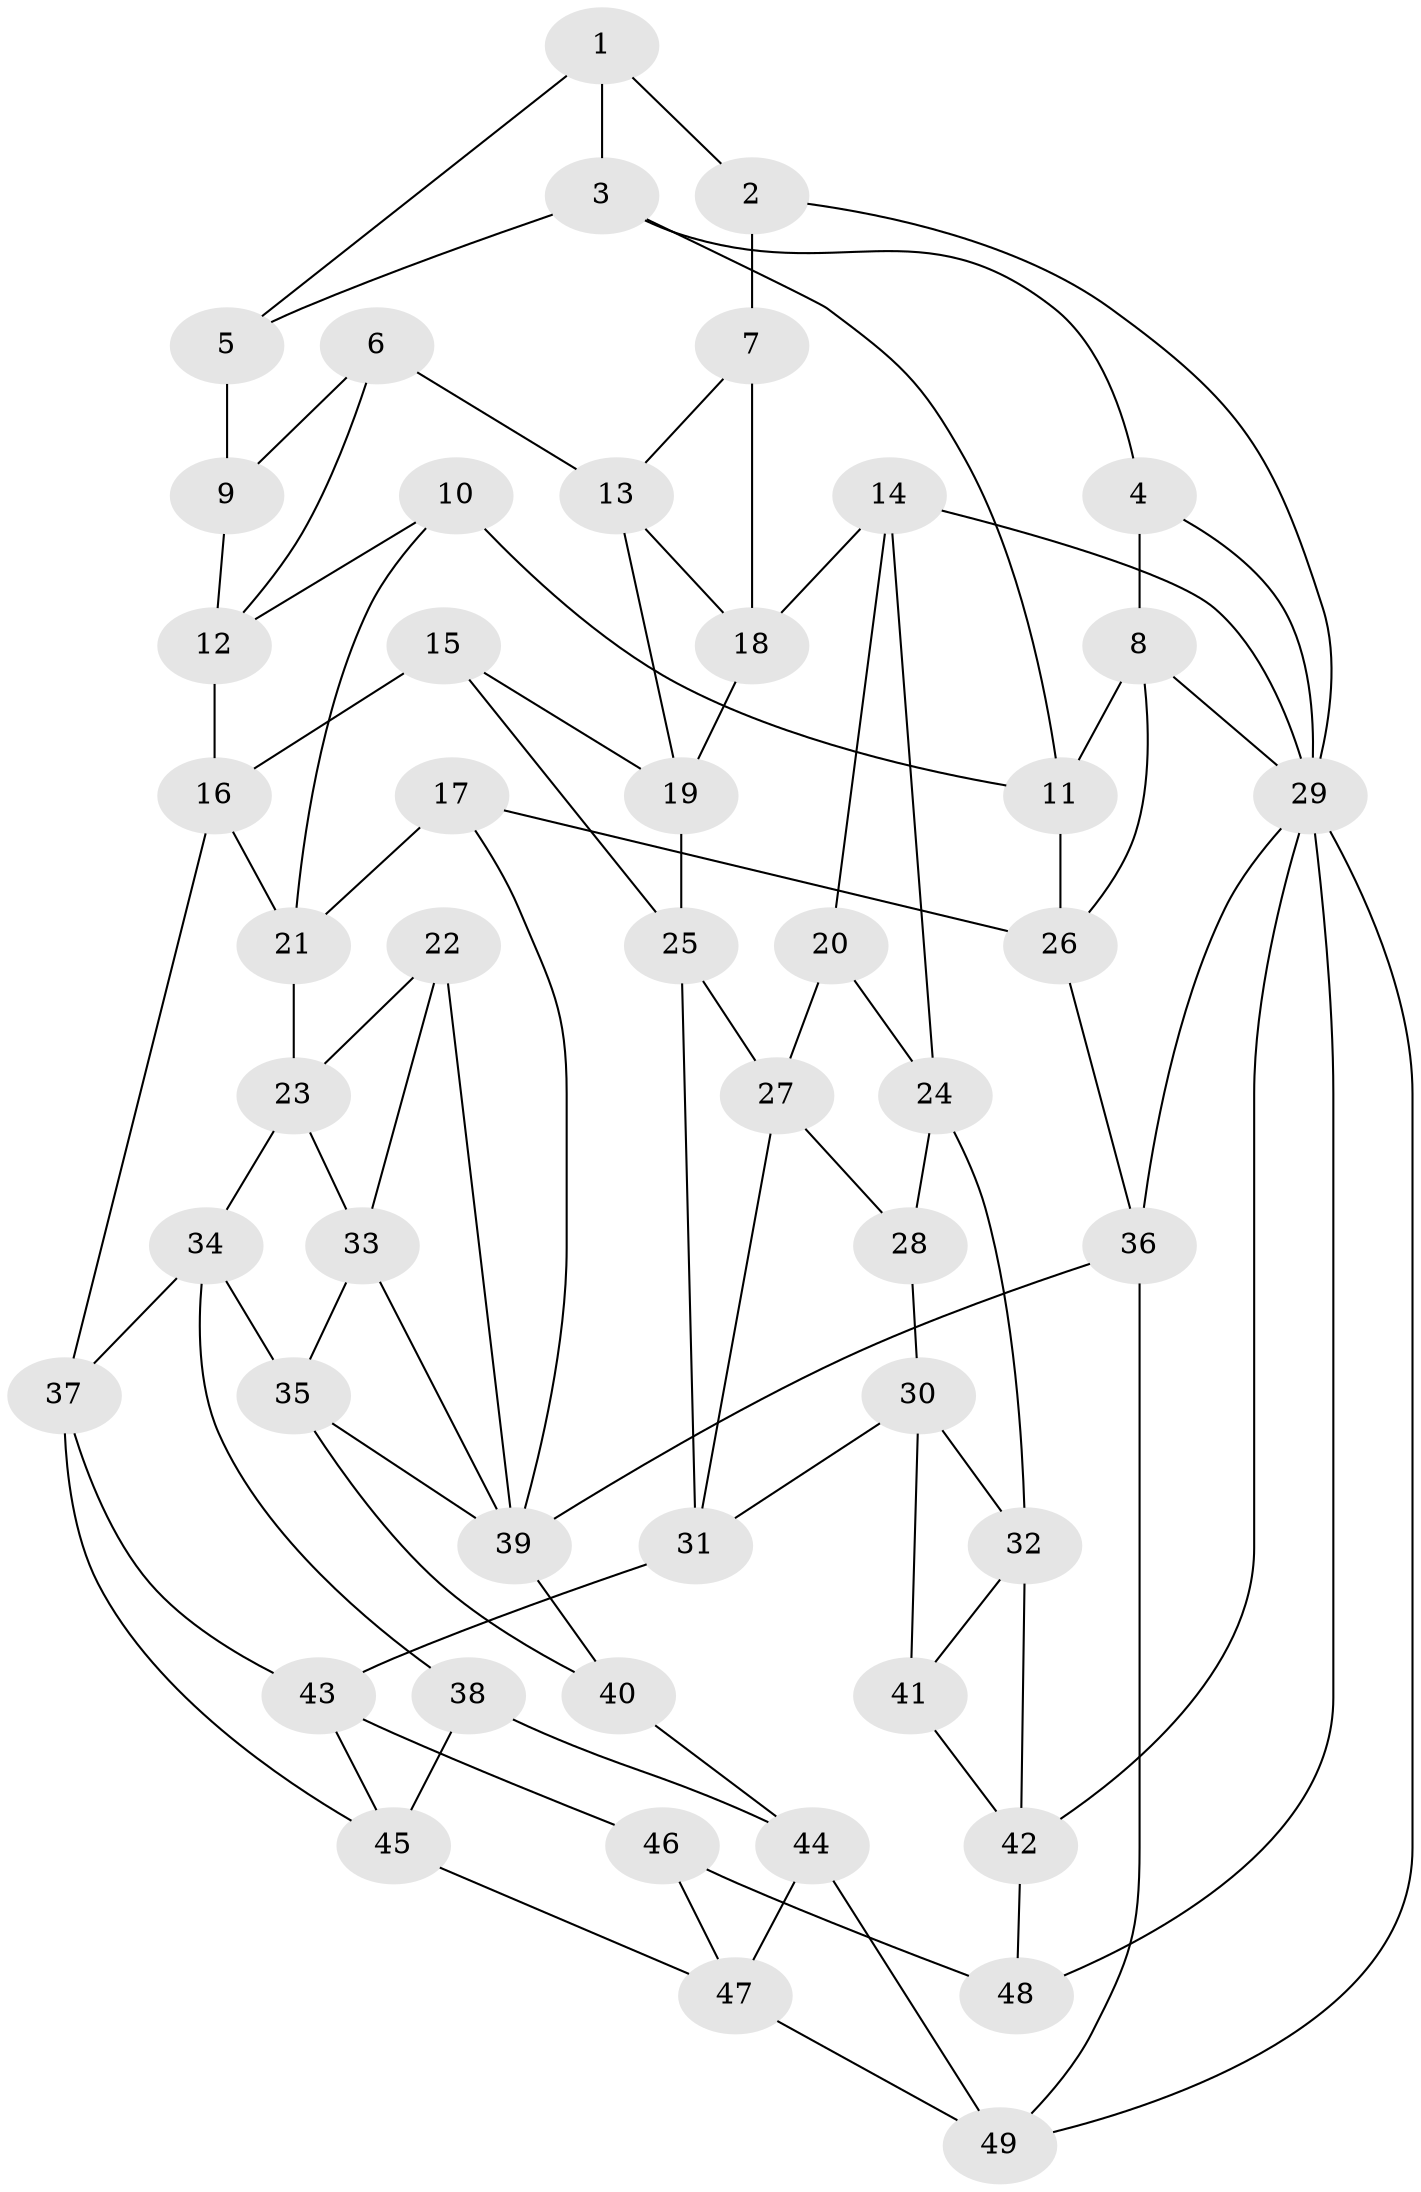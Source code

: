 // original degree distribution, {3: 0.02040816326530612, 4: 0.25510204081632654, 5: 0.4897959183673469, 6: 0.23469387755102042}
// Generated by graph-tools (version 1.1) at 2025/51/03/09/25 03:51:12]
// undirected, 49 vertices, 92 edges
graph export_dot {
graph [start="1"]
  node [color=gray90,style=filled];
  1;
  2;
  3;
  4;
  5;
  6;
  7;
  8;
  9;
  10;
  11;
  12;
  13;
  14;
  15;
  16;
  17;
  18;
  19;
  20;
  21;
  22;
  23;
  24;
  25;
  26;
  27;
  28;
  29;
  30;
  31;
  32;
  33;
  34;
  35;
  36;
  37;
  38;
  39;
  40;
  41;
  42;
  43;
  44;
  45;
  46;
  47;
  48;
  49;
  1 -- 2 [weight=1.0];
  1 -- 3 [weight=1.0];
  1 -- 5 [weight=1.0];
  2 -- 7 [weight=2.0];
  2 -- 29 [weight=1.0];
  3 -- 4 [weight=1.0];
  3 -- 5 [weight=1.0];
  3 -- 11 [weight=1.0];
  4 -- 8 [weight=1.0];
  4 -- 29 [weight=1.0];
  5 -- 9 [weight=2.0];
  6 -- 9 [weight=1.0];
  6 -- 12 [weight=1.0];
  6 -- 13 [weight=1.0];
  7 -- 13 [weight=1.0];
  7 -- 18 [weight=1.0];
  8 -- 11 [weight=1.0];
  8 -- 26 [weight=1.0];
  8 -- 29 [weight=1.0];
  9 -- 12 [weight=1.0];
  10 -- 11 [weight=1.0];
  10 -- 12 [weight=1.0];
  10 -- 21 [weight=1.0];
  11 -- 26 [weight=1.0];
  12 -- 16 [weight=1.0];
  13 -- 18 [weight=1.0];
  13 -- 19 [weight=1.0];
  14 -- 18 [weight=1.0];
  14 -- 20 [weight=1.0];
  14 -- 24 [weight=1.0];
  14 -- 29 [weight=1.0];
  15 -- 16 [weight=1.0];
  15 -- 19 [weight=1.0];
  15 -- 25 [weight=1.0];
  16 -- 21 [weight=1.0];
  16 -- 37 [weight=1.0];
  17 -- 21 [weight=1.0];
  17 -- 26 [weight=1.0];
  17 -- 39 [weight=1.0];
  18 -- 19 [weight=1.0];
  19 -- 25 [weight=1.0];
  20 -- 24 [weight=1.0];
  20 -- 27 [weight=1.0];
  21 -- 23 [weight=1.0];
  22 -- 23 [weight=1.0];
  22 -- 33 [weight=1.0];
  22 -- 39 [weight=1.0];
  23 -- 33 [weight=1.0];
  23 -- 34 [weight=1.0];
  24 -- 28 [weight=1.0];
  24 -- 32 [weight=1.0];
  25 -- 27 [weight=1.0];
  25 -- 31 [weight=1.0];
  26 -- 36 [weight=1.0];
  27 -- 28 [weight=1.0];
  27 -- 31 [weight=1.0];
  28 -- 30 [weight=1.0];
  29 -- 36 [weight=1.0];
  29 -- 42 [weight=1.0];
  29 -- 48 [weight=1.0];
  29 -- 49 [weight=1.0];
  30 -- 31 [weight=1.0];
  30 -- 32 [weight=1.0];
  30 -- 41 [weight=1.0];
  31 -- 43 [weight=1.0];
  32 -- 41 [weight=1.0];
  32 -- 42 [weight=1.0];
  33 -- 35 [weight=1.0];
  33 -- 39 [weight=1.0];
  34 -- 35 [weight=1.0];
  34 -- 37 [weight=1.0];
  34 -- 38 [weight=1.0];
  35 -- 39 [weight=1.0];
  35 -- 40 [weight=1.0];
  36 -- 39 [weight=1.0];
  36 -- 49 [weight=1.0];
  37 -- 43 [weight=1.0];
  37 -- 45 [weight=1.0];
  38 -- 44 [weight=1.0];
  38 -- 45 [weight=1.0];
  39 -- 40 [weight=1.0];
  40 -- 44 [weight=1.0];
  41 -- 42 [weight=1.0];
  42 -- 48 [weight=1.0];
  43 -- 45 [weight=1.0];
  43 -- 46 [weight=1.0];
  44 -- 47 [weight=1.0];
  44 -- 49 [weight=1.0];
  45 -- 47 [weight=1.0];
  46 -- 47 [weight=1.0];
  46 -- 48 [weight=2.0];
  47 -- 49 [weight=1.0];
}

